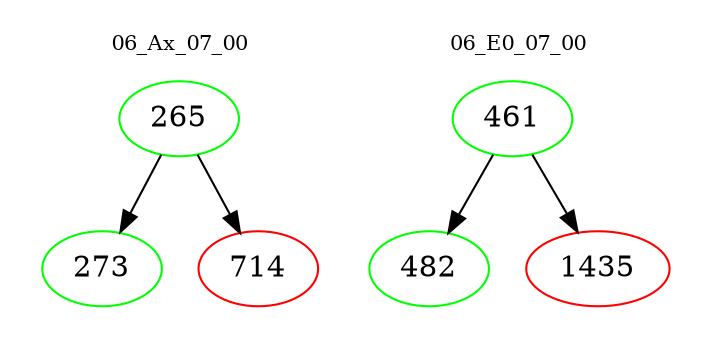 digraph{
subgraph cluster_0 {
color = white
label = "06_Ax_07_00";
fontsize=10;
T0_265 [label="265", color="green"]
T0_265 -> T0_273 [color="black"]
T0_273 [label="273", color="green"]
T0_265 -> T0_714 [color="black"]
T0_714 [label="714", color="red"]
}
subgraph cluster_1 {
color = white
label = "06_E0_07_00";
fontsize=10;
T1_461 [label="461", color="green"]
T1_461 -> T1_482 [color="black"]
T1_482 [label="482", color="green"]
T1_461 -> T1_1435 [color="black"]
T1_1435 [label="1435", color="red"]
}
}
